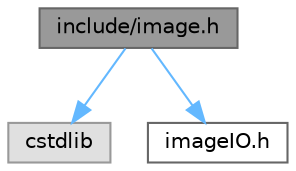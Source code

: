 digraph "include/image.h"
{
 // LATEX_PDF_SIZE
  bgcolor="transparent";
  edge [fontname=Helvetica,fontsize=10,labelfontname=Helvetica,labelfontsize=10];
  node [fontname=Helvetica,fontsize=10,shape=box,height=0.2,width=0.4];
  Node1 [id="Node000001",label="include/image.h",height=0.2,width=0.4,color="gray40", fillcolor="grey60", style="filled", fontcolor="black",tooltip="Fichero de cabecera asociado a la biblioteca libimagen.a."];
  Node1 -> Node2 [id="edge1_Node000001_Node000002",color="steelblue1",style="solid",tooltip=" "];
  Node2 [id="Node000002",label="cstdlib",height=0.2,width=0.4,color="grey60", fillcolor="#E0E0E0", style="filled",tooltip=" "];
  Node1 -> Node3 [id="edge2_Node000001_Node000003",color="steelblue1",style="solid",tooltip=" "];
  Node3 [id="Node000003",label="imageIO.h",height=0.2,width=0.4,color="grey40", fillcolor="white", style="filled",URL="$imageIO_8h.html",tooltip="Fichero cabecera para la E/S de imágenes."];
}
